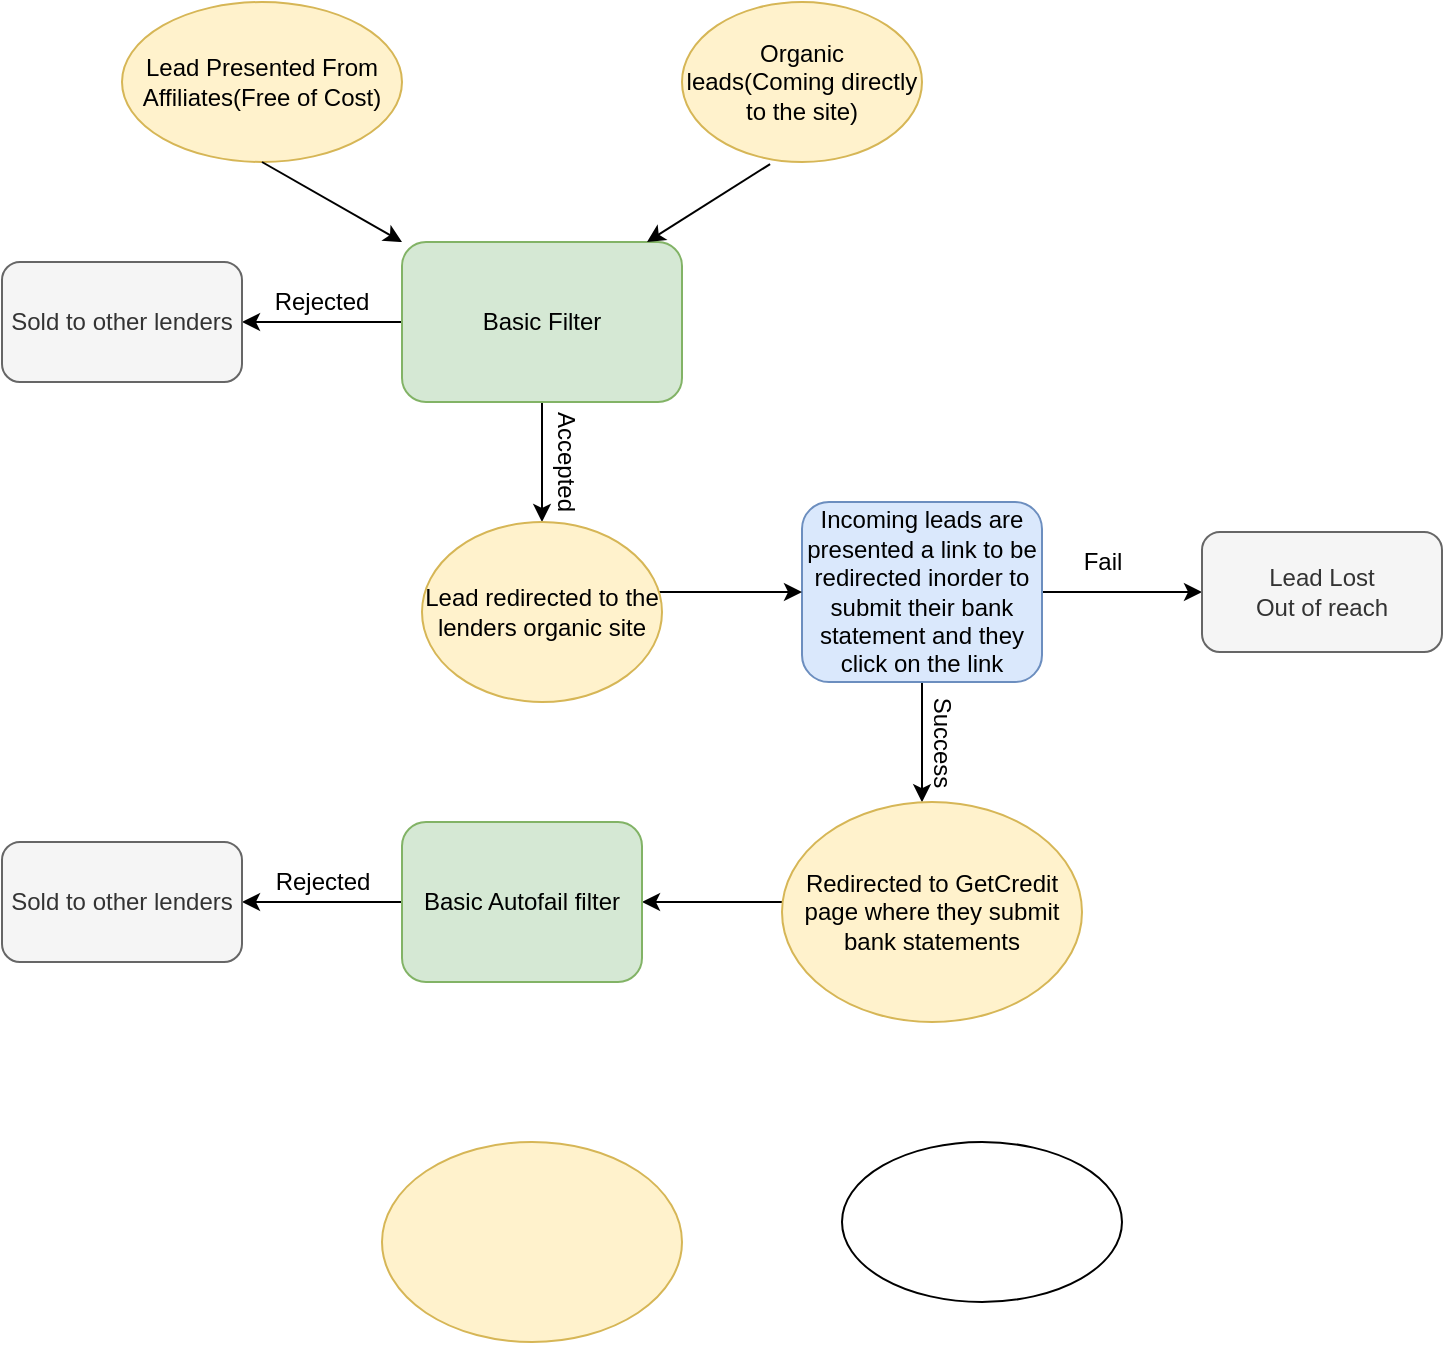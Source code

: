 <mxfile version="13.6.4" type="github">
  <diagram id="G50hmUFvQF_Ascogoxo3" name="Page-1">
    <mxGraphModel dx="868" dy="482" grid="1" gridSize="10" guides="1" tooltips="1" connect="1" arrows="1" fold="1" page="1" pageScale="1" pageWidth="850" pageHeight="1100" math="0" shadow="0">
      <root>
        <mxCell id="0" />
        <mxCell id="1" parent="0" />
        <mxCell id="U-wd1HLYxVXASG_DGe6N-1" value="Lead Presented From Affiliates(Free of Cost)" style="ellipse;whiteSpace=wrap;html=1;fillColor=#fff2cc;strokeColor=#d6b656;" parent="1" vertex="1">
          <mxGeometry x="190" width="140" height="80" as="geometry" />
        </mxCell>
        <mxCell id="U-wd1HLYxVXASG_DGe6N-2" value="" style="endArrow=classic;html=1;exitX=0.5;exitY=1;exitDx=0;exitDy=0;" parent="1" source="U-wd1HLYxVXASG_DGe6N-1" target="U-wd1HLYxVXASG_DGe6N-3" edge="1">
          <mxGeometry width="50" height="50" relative="1" as="geometry">
            <mxPoint x="400" y="220" as="sourcePoint" />
            <mxPoint x="390" y="160" as="targetPoint" />
            <Array as="points" />
          </mxGeometry>
        </mxCell>
        <mxCell id="U-wd1HLYxVXASG_DGe6N-7" value="" style="edgeStyle=orthogonalEdgeStyle;rounded=0;orthogonalLoop=1;jettySize=auto;html=1;" parent="1" source="U-wd1HLYxVXASG_DGe6N-3" target="U-wd1HLYxVXASG_DGe6N-6" edge="1">
          <mxGeometry relative="1" as="geometry" />
        </mxCell>
        <mxCell id="U-wd1HLYxVXASG_DGe6N-10" value="" style="edgeStyle=orthogonalEdgeStyle;rounded=0;orthogonalLoop=1;jettySize=auto;html=1;" parent="1" source="U-wd1HLYxVXASG_DGe6N-3" edge="1">
          <mxGeometry relative="1" as="geometry">
            <mxPoint x="400" y="260" as="targetPoint" />
          </mxGeometry>
        </mxCell>
        <mxCell id="U-wd1HLYxVXASG_DGe6N-3" value="Basic Filter" style="rounded=1;whiteSpace=wrap;html=1;fillColor=#d5e8d4;strokeColor=#82b366;" parent="1" vertex="1">
          <mxGeometry x="330" y="120" width="140" height="80" as="geometry" />
        </mxCell>
        <mxCell id="U-wd1HLYxVXASG_DGe6N-4" value="Organic leads(Coming directly to the site)" style="ellipse;whiteSpace=wrap;html=1;fillColor=#fff2cc;strokeColor=#d6b656;" parent="1" vertex="1">
          <mxGeometry x="470" width="120" height="80" as="geometry" />
        </mxCell>
        <mxCell id="U-wd1HLYxVXASG_DGe6N-5" value="" style="endArrow=classic;html=1;exitX=0.367;exitY=1.013;exitDx=0;exitDy=0;exitPerimeter=0;entryX=0.875;entryY=0;entryDx=0;entryDy=0;entryPerimeter=0;" parent="1" source="U-wd1HLYxVXASG_DGe6N-4" target="U-wd1HLYxVXASG_DGe6N-3" edge="1">
          <mxGeometry width="50" height="50" relative="1" as="geometry">
            <mxPoint x="400" y="220" as="sourcePoint" />
            <mxPoint x="450" y="170" as="targetPoint" />
          </mxGeometry>
        </mxCell>
        <mxCell id="U-wd1HLYxVXASG_DGe6N-6" value="Sold to other lenders" style="whiteSpace=wrap;html=1;rounded=1;fillColor=#f5f5f5;strokeColor=#666666;fontColor=#333333;" parent="1" vertex="1">
          <mxGeometry x="130" y="130" width="120" height="60" as="geometry" />
        </mxCell>
        <mxCell id="U-wd1HLYxVXASG_DGe6N-8" value="Rejected" style="text;html=1;strokeColor=none;fillColor=none;align=center;verticalAlign=middle;whiteSpace=wrap;rounded=0;" parent="1" vertex="1">
          <mxGeometry x="270" y="140" width="40" height="20" as="geometry" />
        </mxCell>
        <mxCell id="U-wd1HLYxVXASG_DGe6N-11" value="&lt;div&gt;Accepted&lt;/div&gt;&lt;div&gt;&lt;br&gt;&lt;/div&gt;" style="text;html=1;strokeColor=none;fillColor=none;align=center;verticalAlign=middle;whiteSpace=wrap;rounded=0;rotation=90;" parent="1" vertex="1">
          <mxGeometry x="385" y="220" width="40" height="20" as="geometry" />
        </mxCell>
        <mxCell id="U-wd1HLYxVXASG_DGe6N-25" value="" style="edgeStyle=orthogonalEdgeStyle;rounded=0;orthogonalLoop=1;jettySize=auto;html=1;" parent="1" source="U-wd1HLYxVXASG_DGe6N-12" target="U-wd1HLYxVXASG_DGe6N-15" edge="1">
          <mxGeometry relative="1" as="geometry">
            <Array as="points">
              <mxPoint x="590" y="370" />
              <mxPoint x="590" y="370" />
            </Array>
          </mxGeometry>
        </mxCell>
        <mxCell id="U-wd1HLYxVXASG_DGe6N-36" value="" style="edgeStyle=orthogonalEdgeStyle;rounded=0;orthogonalLoop=1;jettySize=auto;html=1;" parent="1" source="U-wd1HLYxVXASG_DGe6N-12" target="U-wd1HLYxVXASG_DGe6N-35" edge="1">
          <mxGeometry relative="1" as="geometry" />
        </mxCell>
        <mxCell id="U-wd1HLYxVXASG_DGe6N-12" value="Incoming leads are presented a link to be redirected inorder to submit their bank statement and they click on the link" style="whiteSpace=wrap;html=1;rounded=1;fillColor=#dae8fc;strokeColor=#6c8ebf;" parent="1" vertex="1">
          <mxGeometry x="530" y="250" width="120" height="90" as="geometry" />
        </mxCell>
        <mxCell id="U-wd1HLYxVXASG_DGe6N-34" value="" style="edgeStyle=orthogonalEdgeStyle;rounded=0;orthogonalLoop=1;jettySize=auto;html=1;" parent="1" source="U-wd1HLYxVXASG_DGe6N-14" target="U-wd1HLYxVXASG_DGe6N-12" edge="1">
          <mxGeometry relative="1" as="geometry">
            <Array as="points">
              <mxPoint x="480" y="295" />
              <mxPoint x="480" y="295" />
            </Array>
          </mxGeometry>
        </mxCell>
        <mxCell id="U-wd1HLYxVXASG_DGe6N-14" value="Lead redirected to the lenders organic site" style="ellipse;whiteSpace=wrap;html=1;fillColor=#fff2cc;strokeColor=#d6b656;" parent="1" vertex="1">
          <mxGeometry x="340" y="260" width="120" height="90" as="geometry" />
        </mxCell>
        <mxCell id="U-wd1HLYxVXASG_DGe6N-18" value="" style="edgeStyle=orthogonalEdgeStyle;rounded=0;orthogonalLoop=1;jettySize=auto;html=1;" parent="1" source="U-wd1HLYxVXASG_DGe6N-15" target="U-wd1HLYxVXASG_DGe6N-17" edge="1">
          <mxGeometry relative="1" as="geometry">
            <Array as="points">
              <mxPoint x="490" y="450" />
              <mxPoint x="490" y="450" />
            </Array>
          </mxGeometry>
        </mxCell>
        <mxCell id="U-wd1HLYxVXASG_DGe6N-15" value="Redirected to GetCredit page where they submit bank statements" style="ellipse;whiteSpace=wrap;html=1;rounded=1;strokeColor=#d6b656;fillColor=#fff2cc;" parent="1" vertex="1">
          <mxGeometry x="520" y="400" width="150" height="110" as="geometry" />
        </mxCell>
        <mxCell id="U-wd1HLYxVXASG_DGe6N-26" value="" style="edgeStyle=orthogonalEdgeStyle;rounded=0;orthogonalLoop=1;jettySize=auto;html=1;" parent="1" source="U-wd1HLYxVXASG_DGe6N-17" target="U-wd1HLYxVXASG_DGe6N-23" edge="1">
          <mxGeometry relative="1" as="geometry" />
        </mxCell>
        <mxCell id="U-wd1HLYxVXASG_DGe6N-17" value="Basic Autofail filter" style="whiteSpace=wrap;html=1;rounded=1;strokeColor=#82b366;fillColor=#d5e8d4;" parent="1" vertex="1">
          <mxGeometry x="330" y="410" width="120" height="80" as="geometry" />
        </mxCell>
        <mxCell id="U-wd1HLYxVXASG_DGe6N-19" value="" style="ellipse;whiteSpace=wrap;html=1;rounded=1;strokeColor=#d6b656;fillColor=#fff2cc;" parent="1" vertex="1">
          <mxGeometry x="320" y="570" width="150" height="100" as="geometry" />
        </mxCell>
        <mxCell id="U-wd1HLYxVXASG_DGe6N-23" value="Sold to other lenders" style="rounded=1;whiteSpace=wrap;html=1;fillColor=#f5f5f5;strokeColor=#666666;fontColor=#333333;" parent="1" vertex="1">
          <mxGeometry x="130" y="420" width="120" height="60" as="geometry" />
        </mxCell>
        <mxCell id="U-wd1HLYxVXASG_DGe6N-28" value="Rejected" style="text;html=1;align=center;verticalAlign=middle;resizable=0;points=[];autosize=1;" parent="1" vertex="1">
          <mxGeometry x="260" y="430" width="60" height="20" as="geometry" />
        </mxCell>
        <mxCell id="U-wd1HLYxVXASG_DGe6N-31" value="Success" style="text;html=1;align=center;verticalAlign=middle;resizable=0;points=[];autosize=1;rotation=90;" parent="1" vertex="1">
          <mxGeometry x="570" y="360" width="60" height="20" as="geometry" />
        </mxCell>
        <mxCell id="U-wd1HLYxVXASG_DGe6N-35" value="&lt;div&gt;Lead Lost&lt;/div&gt;&lt;div&gt;Out of reach&lt;br&gt;&lt;/div&gt;" style="whiteSpace=wrap;html=1;rounded=1;strokeColor=#666666;fillColor=#f5f5f5;fontColor=#333333;" parent="1" vertex="1">
          <mxGeometry x="730" y="265" width="120" height="60" as="geometry" />
        </mxCell>
        <mxCell id="U-wd1HLYxVXASG_DGe6N-37" value="Fail" style="text;html=1;align=center;verticalAlign=middle;resizable=0;points=[];autosize=1;" parent="1" vertex="1">
          <mxGeometry x="660" y="270" width="40" height="20" as="geometry" />
        </mxCell>
        <mxCell id="y8p3ZDWHhVJddVUK0pNH-1" value="" style="ellipse;whiteSpace=wrap;html=1;" vertex="1" parent="1">
          <mxGeometry x="550" y="570" width="140" height="80" as="geometry" />
        </mxCell>
      </root>
    </mxGraphModel>
  </diagram>
</mxfile>

